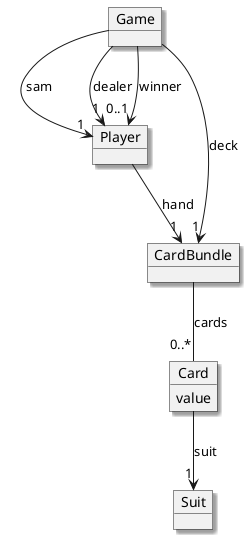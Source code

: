 @startuml
skinparam shadowing true

object Game {
}

object Player {
}

object CardBundle {
}

object Suit {
}

object Card {
    value
}

CardBundle -- "0..*"  Card : cards
Card --> "1"  Suit : suit

Game --> "1" CardBundle : deck
Game --> "1" Player : sam
Game --> "1" Player : dealer
Game --> "0..1" Player : winner
Player --> "1" CardBundle : hand

@enduml
